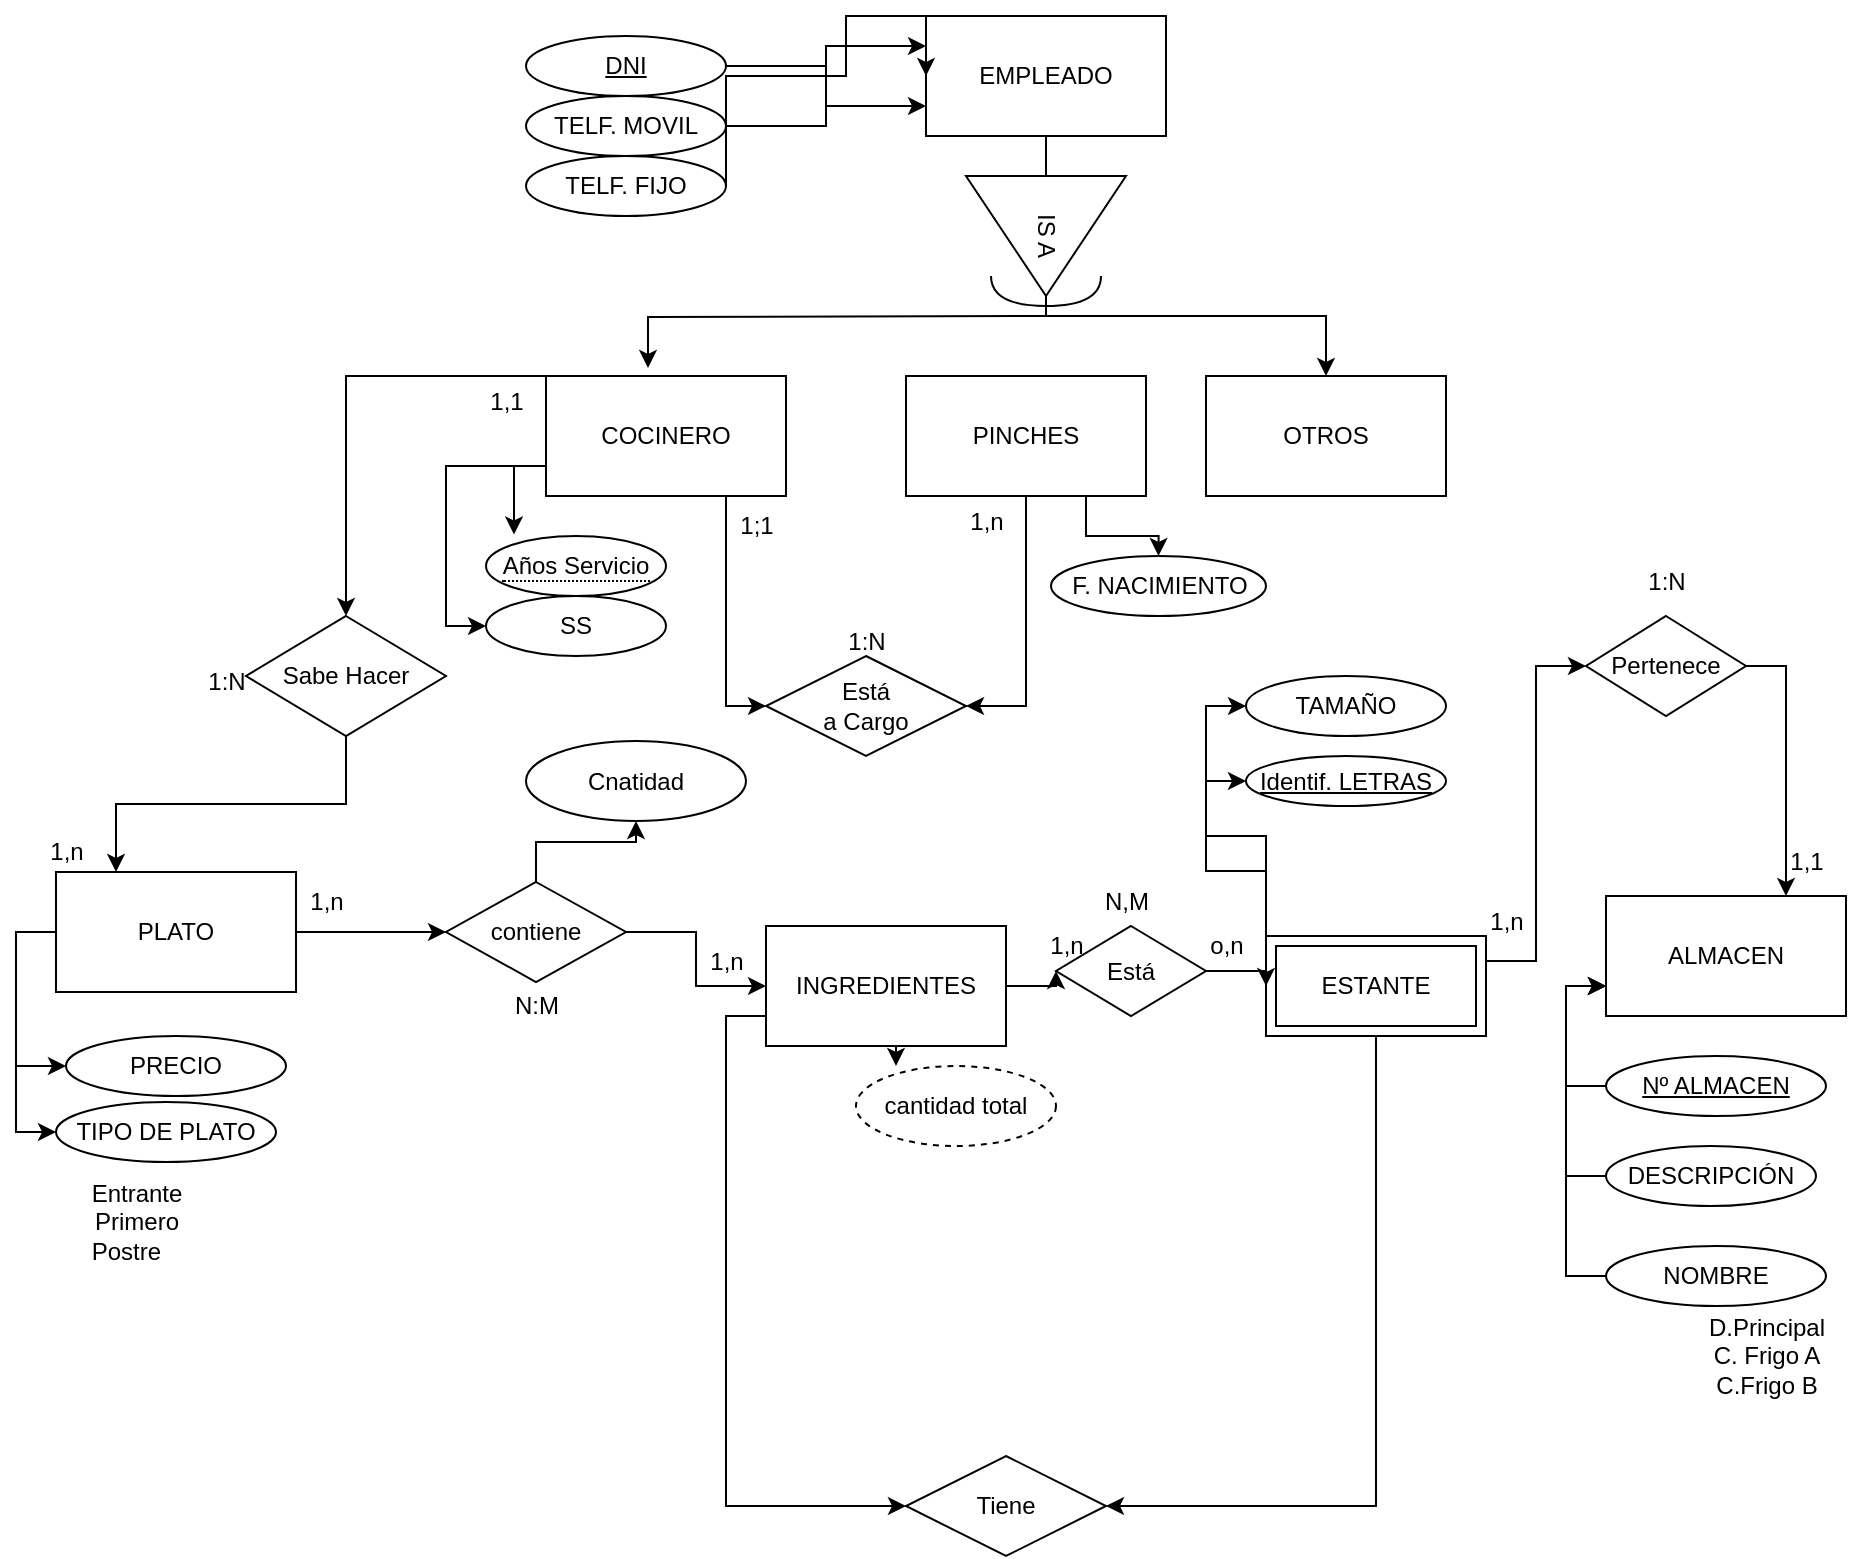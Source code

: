 <mxfile version="22.0.2" type="device">
  <diagram name="Página-1" id="QleZe3Fw3kXWE3mYf2bR">
    <mxGraphModel dx="1539" dy="1996" grid="1" gridSize="10" guides="1" tooltips="1" connect="1" arrows="1" fold="1" page="1" pageScale="1" pageWidth="827" pageHeight="1169" math="0" shadow="0">
      <root>
        <mxCell id="0" />
        <mxCell id="1" parent="0" />
        <mxCell id="swzMXFkPZU0f3SMOaOO9-18" style="edgeStyle=orthogonalEdgeStyle;rounded=0;orthogonalLoop=1;jettySize=auto;html=1;exitX=0.5;exitY=1;exitDx=0;exitDy=0;entryX=0.5;entryY=0;entryDx=0;entryDy=0;" parent="1" source="swzMXFkPZU0f3SMOaOO9-19" target="swzMXFkPZU0f3SMOaOO9-17" edge="1">
          <mxGeometry relative="1" as="geometry">
            <Array as="points">
              <mxPoint x="400" y="120" />
              <mxPoint x="540" y="120" />
            </Array>
          </mxGeometry>
        </mxCell>
        <mxCell id="swzMXFkPZU0f3SMOaOO9-1" value="EMPLEADO" style="rounded=0;whiteSpace=wrap;html=1;" parent="1" vertex="1">
          <mxGeometry x="340" y="-30" width="120" height="60" as="geometry" />
        </mxCell>
        <mxCell id="swzMXFkPZU0f3SMOaOO9-8" style="edgeStyle=orthogonalEdgeStyle;rounded=0;orthogonalLoop=1;jettySize=auto;html=1;exitX=1;exitY=0.5;exitDx=0;exitDy=0;entryX=0;entryY=0.5;entryDx=0;entryDy=0;" parent="1" source="swzMXFkPZU0f3SMOaOO9-2" target="swzMXFkPZU0f3SMOaOO9-1" edge="1">
          <mxGeometry relative="1" as="geometry">
            <Array as="points">
              <mxPoint x="240" />
              <mxPoint x="300" />
              <mxPoint x="300" y="-30" />
            </Array>
          </mxGeometry>
        </mxCell>
        <mxCell id="swzMXFkPZU0f3SMOaOO9-2" value="TELF. FIJO" style="ellipse;whiteSpace=wrap;html=1;" parent="1" vertex="1">
          <mxGeometry x="140" y="40" width="100" height="30" as="geometry" />
        </mxCell>
        <mxCell id="swzMXFkPZU0f3SMOaOO9-37" style="edgeStyle=orthogonalEdgeStyle;rounded=0;orthogonalLoop=1;jettySize=auto;html=1;exitX=1;exitY=0.5;exitDx=0;exitDy=0;entryX=0;entryY=0.25;entryDx=0;entryDy=0;" parent="1" source="swzMXFkPZU0f3SMOaOO9-3" target="swzMXFkPZU0f3SMOaOO9-1" edge="1">
          <mxGeometry relative="1" as="geometry" />
        </mxCell>
        <mxCell id="swzMXFkPZU0f3SMOaOO9-3" value="TELF. MOVIL" style="ellipse;whiteSpace=wrap;html=1;" parent="1" vertex="1">
          <mxGeometry x="140" y="10" width="100" height="30" as="geometry" />
        </mxCell>
        <mxCell id="swzMXFkPZU0f3SMOaOO9-85" style="edgeStyle=orthogonalEdgeStyle;rounded=0;orthogonalLoop=1;jettySize=auto;html=1;exitX=1;exitY=0.5;exitDx=0;exitDy=0;entryX=0;entryY=0.75;entryDx=0;entryDy=0;" parent="1" source="swzMXFkPZU0f3SMOaOO9-4" target="swzMXFkPZU0f3SMOaOO9-1" edge="1">
          <mxGeometry relative="1" as="geometry" />
        </mxCell>
        <mxCell id="swzMXFkPZU0f3SMOaOO9-4" value="&lt;u&gt;DNI&lt;/u&gt;" style="ellipse;whiteSpace=wrap;html=1;" parent="1" vertex="1">
          <mxGeometry x="140" y="-20" width="100" height="30" as="geometry" />
        </mxCell>
        <mxCell id="swzMXFkPZU0f3SMOaOO9-89" style="edgeStyle=orthogonalEdgeStyle;rounded=0;orthogonalLoop=1;jettySize=auto;html=1;exitX=0.75;exitY=1;exitDx=0;exitDy=0;entryX=0;entryY=0.5;entryDx=0;entryDy=0;" parent="1" source="swzMXFkPZU0f3SMOaOO9-5" target="swzMXFkPZU0f3SMOaOO9-64" edge="1">
          <mxGeometry relative="1" as="geometry" />
        </mxCell>
        <mxCell id="swzMXFkPZU0f3SMOaOO9-90" style="edgeStyle=orthogonalEdgeStyle;rounded=0;orthogonalLoop=1;jettySize=auto;html=1;exitX=0;exitY=0.75;exitDx=0;exitDy=0;entryX=0;entryY=0.5;entryDx=0;entryDy=0;" parent="1" source="swzMXFkPZU0f3SMOaOO9-5" target="swzMXFkPZU0f3SMOaOO9-86" edge="1">
          <mxGeometry relative="1" as="geometry" />
        </mxCell>
        <mxCell id="swzMXFkPZU0f3SMOaOO9-5" value="COCINERO" style="rounded=0;whiteSpace=wrap;html=1;" parent="1" vertex="1">
          <mxGeometry x="150" y="150" width="120" height="60" as="geometry" />
        </mxCell>
        <mxCell id="swzMXFkPZU0f3SMOaOO9-62" style="edgeStyle=orthogonalEdgeStyle;rounded=0;orthogonalLoop=1;jettySize=auto;html=1;exitX=0.75;exitY=1;exitDx=0;exitDy=0;entryX=0.5;entryY=0;entryDx=0;entryDy=0;" parent="1" source="swzMXFkPZU0f3SMOaOO9-11" target="swzMXFkPZU0f3SMOaOO9-12" edge="1">
          <mxGeometry relative="1" as="geometry" />
        </mxCell>
        <mxCell id="swzMXFkPZU0f3SMOaOO9-67" style="edgeStyle=orthogonalEdgeStyle;rounded=0;orthogonalLoop=1;jettySize=auto;html=1;exitX=0.5;exitY=1;exitDx=0;exitDy=0;entryX=1;entryY=0.5;entryDx=0;entryDy=0;" parent="1" source="swzMXFkPZU0f3SMOaOO9-11" target="swzMXFkPZU0f3SMOaOO9-64" edge="1">
          <mxGeometry relative="1" as="geometry" />
        </mxCell>
        <mxCell id="swzMXFkPZU0f3SMOaOO9-11" value="PINCHES" style="rounded=0;whiteSpace=wrap;html=1;" parent="1" vertex="1">
          <mxGeometry x="330" y="150" width="120" height="60" as="geometry" />
        </mxCell>
        <mxCell id="swzMXFkPZU0f3SMOaOO9-12" value="F. NACIMIENTO" style="ellipse;whiteSpace=wrap;html=1;" parent="1" vertex="1">
          <mxGeometry x="402.5" y="240" width="107.5" height="30" as="geometry" />
        </mxCell>
        <mxCell id="swzMXFkPZU0f3SMOaOO9-13" style="edgeStyle=orthogonalEdgeStyle;rounded=0;orthogonalLoop=1;jettySize=auto;html=1;exitX=0;exitY=0.75;exitDx=0;exitDy=0;entryX=0.44;entryY=-0.025;entryDx=0;entryDy=0;entryPerimeter=0;" parent="1" source="swzMXFkPZU0f3SMOaOO9-5" edge="1">
          <mxGeometry relative="1" as="geometry">
            <mxPoint x="134" y="229.25" as="targetPoint" />
          </mxGeometry>
        </mxCell>
        <mxCell id="swzMXFkPZU0f3SMOaOO9-15" style="edgeStyle=orthogonalEdgeStyle;rounded=0;orthogonalLoop=1;jettySize=auto;html=1;entryX=0.425;entryY=-0.067;entryDx=0;entryDy=0;entryPerimeter=0;" parent="1" target="swzMXFkPZU0f3SMOaOO9-5" edge="1">
          <mxGeometry relative="1" as="geometry">
            <mxPoint x="400" y="120" as="sourcePoint" />
          </mxGeometry>
        </mxCell>
        <mxCell id="swzMXFkPZU0f3SMOaOO9-17" value="OTROS" style="rounded=0;whiteSpace=wrap;html=1;" parent="1" vertex="1">
          <mxGeometry x="480" y="150" width="120" height="60" as="geometry" />
        </mxCell>
        <mxCell id="swzMXFkPZU0f3SMOaOO9-29" style="edgeStyle=orthogonalEdgeStyle;rounded=0;orthogonalLoop=1;jettySize=auto;html=1;exitX=0;exitY=0.5;exitDx=0;exitDy=0;entryX=0;entryY=0.5;entryDx=0;entryDy=0;" parent="1" source="swzMXFkPZU0f3SMOaOO9-21" target="swzMXFkPZU0f3SMOaOO9-24" edge="1">
          <mxGeometry relative="1" as="geometry" />
        </mxCell>
        <mxCell id="swzMXFkPZU0f3SMOaOO9-30" style="edgeStyle=orthogonalEdgeStyle;rounded=0;orthogonalLoop=1;jettySize=auto;html=1;exitX=0;exitY=0.5;exitDx=0;exitDy=0;entryX=0;entryY=0.5;entryDx=0;entryDy=0;" parent="1" source="swzMXFkPZU0f3SMOaOO9-21" target="swzMXFkPZU0f3SMOaOO9-22" edge="1">
          <mxGeometry relative="1" as="geometry" />
        </mxCell>
        <mxCell id="swzMXFkPZU0f3SMOaOO9-45" style="edgeStyle=orthogonalEdgeStyle;rounded=0;orthogonalLoop=1;jettySize=auto;html=1;exitX=1;exitY=0.5;exitDx=0;exitDy=0;entryX=0;entryY=0.5;entryDx=0;entryDy=0;" parent="1" source="swzMXFkPZU0f3SMOaOO9-92" target="swzMXFkPZU0f3SMOaOO9-43" edge="1">
          <mxGeometry relative="1" as="geometry" />
        </mxCell>
        <mxCell id="swzMXFkPZU0f3SMOaOO9-21" value="PLATO" style="rounded=0;whiteSpace=wrap;html=1;" parent="1" vertex="1">
          <mxGeometry x="-95" y="398" width="120" height="60" as="geometry" />
        </mxCell>
        <mxCell id="swzMXFkPZU0f3SMOaOO9-22" value="TIPO DE PLATO" style="ellipse;whiteSpace=wrap;html=1;" parent="1" vertex="1">
          <mxGeometry x="-95" y="513" width="110" height="30" as="geometry" />
        </mxCell>
        <mxCell id="swzMXFkPZU0f3SMOaOO9-24" value="PRECIO" style="ellipse;whiteSpace=wrap;html=1;" parent="1" vertex="1">
          <mxGeometry x="-90" y="480" width="110" height="30" as="geometry" />
        </mxCell>
        <mxCell id="swzMXFkPZU0f3SMOaOO9-31" style="edgeStyle=orthogonalEdgeStyle;rounded=0;orthogonalLoop=1;jettySize=auto;html=1;exitX=0.25;exitY=1;exitDx=0;exitDy=0;" parent="1" source="swzMXFkPZU0f3SMOaOO9-43" edge="1">
          <mxGeometry relative="1" as="geometry">
            <mxPoint x="267.5" y="440" as="sourcePoint" />
            <mxPoint x="325" y="495" as="targetPoint" />
          </mxGeometry>
        </mxCell>
        <mxCell id="swzMXFkPZU0f3SMOaOO9-69" style="edgeStyle=orthogonalEdgeStyle;rounded=0;orthogonalLoop=1;jettySize=auto;html=1;exitX=0;exitY=0;exitDx=0;exitDy=0;entryX=0;entryY=0.5;entryDx=0;entryDy=0;" parent="1" source="swzMXFkPZU0f3SMOaOO9-33" target="swzMXFkPZU0f3SMOaOO9-49" edge="1">
          <mxGeometry relative="1" as="geometry" />
        </mxCell>
        <mxCell id="swzMXFkPZU0f3SMOaOO9-70" style="edgeStyle=orthogonalEdgeStyle;rounded=0;orthogonalLoop=1;jettySize=auto;html=1;exitX=0;exitY=0;exitDx=0;exitDy=0;entryX=0;entryY=0.5;entryDx=0;entryDy=0;" parent="1" source="swzMXFkPZU0f3SMOaOO9-33" target="swzMXFkPZU0f3SMOaOO9-50" edge="1">
          <mxGeometry relative="1" as="geometry" />
        </mxCell>
        <mxCell id="swzMXFkPZU0f3SMOaOO9-75" style="edgeStyle=orthogonalEdgeStyle;rounded=0;orthogonalLoop=1;jettySize=auto;html=1;exitX=0.5;exitY=1;exitDx=0;exitDy=0;entryX=1;entryY=0.5;entryDx=0;entryDy=0;" parent="1" source="swzMXFkPZU0f3SMOaOO9-33" target="swzMXFkPZU0f3SMOaOO9-73" edge="1">
          <mxGeometry relative="1" as="geometry" />
        </mxCell>
        <mxCell id="swzMXFkPZU0f3SMOaOO9-101" style="edgeStyle=orthogonalEdgeStyle;rounded=0;orthogonalLoop=1;jettySize=auto;html=1;exitX=1;exitY=0.25;exitDx=0;exitDy=0;entryX=0;entryY=0.5;entryDx=0;entryDy=0;" parent="1" source="swzMXFkPZU0f3SMOaOO9-33" target="swzMXFkPZU0f3SMOaOO9-99" edge="1">
          <mxGeometry relative="1" as="geometry" />
        </mxCell>
        <mxCell id="swzMXFkPZU0f3SMOaOO9-33" value="ESTANTE" style="shape=ext;margin=3;double=1;whiteSpace=wrap;html=1;align=center;" parent="1" vertex="1">
          <mxGeometry x="510" y="430" width="110" height="50" as="geometry" />
        </mxCell>
        <mxCell id="swzMXFkPZU0f3SMOaOO9-82" style="edgeStyle=orthogonalEdgeStyle;rounded=0;orthogonalLoop=1;jettySize=auto;html=1;exitX=0;exitY=0.5;exitDx=0;exitDy=0;entryX=0;entryY=0.75;entryDx=0;entryDy=0;" parent="1" source="swzMXFkPZU0f3SMOaOO9-36" target="swzMXFkPZU0f3SMOaOO9-44" edge="1">
          <mxGeometry relative="1" as="geometry" />
        </mxCell>
        <mxCell id="swzMXFkPZU0f3SMOaOO9-36" value="&lt;u&gt;Nº ALMACEN&lt;/u&gt;" style="ellipse;whiteSpace=wrap;html=1;" parent="1" vertex="1">
          <mxGeometry x="680" y="490" width="110" height="30" as="geometry" />
        </mxCell>
        <mxCell id="swzMXFkPZU0f3SMOaOO9-81" style="edgeStyle=orthogonalEdgeStyle;rounded=0;orthogonalLoop=1;jettySize=auto;html=1;exitX=0;exitY=0.5;exitDx=0;exitDy=0;entryX=0;entryY=0.75;entryDx=0;entryDy=0;" parent="1" source="swzMXFkPZU0f3SMOaOO9-41" target="swzMXFkPZU0f3SMOaOO9-44" edge="1">
          <mxGeometry relative="1" as="geometry" />
        </mxCell>
        <mxCell id="swzMXFkPZU0f3SMOaOO9-41" value="NOMBRE" style="ellipse;whiteSpace=wrap;html=1;" parent="1" vertex="1">
          <mxGeometry x="680" y="585" width="110" height="30" as="geometry" />
        </mxCell>
        <mxCell id="swzMXFkPZU0f3SMOaOO9-80" style="edgeStyle=orthogonalEdgeStyle;rounded=0;orthogonalLoop=1;jettySize=auto;html=1;exitX=0;exitY=0.5;exitDx=0;exitDy=0;entryX=0;entryY=0.75;entryDx=0;entryDy=0;" parent="1" source="swzMXFkPZU0f3SMOaOO9-42" target="swzMXFkPZU0f3SMOaOO9-44" edge="1">
          <mxGeometry relative="1" as="geometry" />
        </mxCell>
        <mxCell id="swzMXFkPZU0f3SMOaOO9-42" value="DESCRIPCIÓN" style="ellipse;whiteSpace=wrap;html=1;" parent="1" vertex="1">
          <mxGeometry x="680" y="535" width="105" height="30" as="geometry" />
        </mxCell>
        <mxCell id="swzMXFkPZU0f3SMOaOO9-76" style="edgeStyle=orthogonalEdgeStyle;rounded=0;orthogonalLoop=1;jettySize=auto;html=1;exitX=0;exitY=0.75;exitDx=0;exitDy=0;entryX=0;entryY=0.5;entryDx=0;entryDy=0;" parent="1" source="swzMXFkPZU0f3SMOaOO9-43" target="swzMXFkPZU0f3SMOaOO9-73" edge="1">
          <mxGeometry relative="1" as="geometry" />
        </mxCell>
        <mxCell id="swzMXFkPZU0f3SMOaOO9-44" value="ALMACEN" style="rounded=0;whiteSpace=wrap;html=1;" parent="1" vertex="1">
          <mxGeometry x="680" y="410" width="120" height="60" as="geometry" />
        </mxCell>
        <mxCell id="swzMXFkPZU0f3SMOaOO9-48" value="D.Principal&lt;br&gt;C. Frigo A&lt;br&gt;C.Frigo B" style="text;html=1;align=center;verticalAlign=middle;resizable=0;points=[];autosize=1;strokeColor=none;fillColor=none;" parent="1" vertex="1">
          <mxGeometry x="720" y="610" width="80" height="60" as="geometry" />
        </mxCell>
        <mxCell id="swzMXFkPZU0f3SMOaOO9-49" value="TAMAÑO" style="ellipse;whiteSpace=wrap;html=1;" parent="1" vertex="1">
          <mxGeometry x="500" y="300" width="100" height="30" as="geometry" />
        </mxCell>
        <mxCell id="swzMXFkPZU0f3SMOaOO9-50" value="&lt;u&gt;Identif. LETRAS&lt;/u&gt;" style="ellipse;whiteSpace=wrap;html=1;" parent="1" vertex="1">
          <mxGeometry x="500" y="340" width="100" height="25" as="geometry" />
        </mxCell>
        <mxCell id="swzMXFkPZU0f3SMOaOO9-59" value="" style="edgeStyle=orthogonalEdgeStyle;rounded=0;orthogonalLoop=1;jettySize=auto;html=1;exitX=0;exitY=0;exitDx=0;exitDy=0;entryX=0.5;entryY=0;entryDx=0;entryDy=0;" parent="1" source="swzMXFkPZU0f3SMOaOO9-5" target="swzMXFkPZU0f3SMOaOO9-58" edge="1">
          <mxGeometry relative="1" as="geometry">
            <mxPoint x="150" y="150" as="sourcePoint" />
            <mxPoint x="70" y="380" as="targetPoint" />
            <Array as="points">
              <mxPoint x="50" y="150" />
            </Array>
          </mxGeometry>
        </mxCell>
        <mxCell id="swzMXFkPZU0f3SMOaOO9-61" style="edgeStyle=orthogonalEdgeStyle;rounded=0;orthogonalLoop=1;jettySize=auto;html=1;exitX=0.5;exitY=1;exitDx=0;exitDy=0;entryX=0.25;entryY=0;entryDx=0;entryDy=0;" parent="1" source="swzMXFkPZU0f3SMOaOO9-58" target="swzMXFkPZU0f3SMOaOO9-21" edge="1">
          <mxGeometry relative="1" as="geometry" />
        </mxCell>
        <mxCell id="swzMXFkPZU0f3SMOaOO9-58" value="Sabe Hacer" style="rhombus;whiteSpace=wrap;html=1;" parent="1" vertex="1">
          <mxGeometry y="270" width="100" height="60" as="geometry" />
        </mxCell>
        <mxCell id="swzMXFkPZU0f3SMOaOO9-64" value="Está&lt;br&gt;a Cargo" style="rhombus;whiteSpace=wrap;html=1;" parent="1" vertex="1">
          <mxGeometry x="260" y="290" width="100" height="50" as="geometry" />
        </mxCell>
        <mxCell id="swzMXFkPZU0f3SMOaOO9-73" value="Tiene" style="rhombus;whiteSpace=wrap;html=1;" parent="1" vertex="1">
          <mxGeometry x="330" y="690" width="100" height="50" as="geometry" />
        </mxCell>
        <mxCell id="swzMXFkPZU0f3SMOaOO9-79" style="edgeStyle=orthogonalEdgeStyle;rounded=0;orthogonalLoop=1;jettySize=auto;html=1;exitX=0.5;exitY=1;exitDx=0;exitDy=0;" parent="1" source="swzMXFkPZU0f3SMOaOO9-36" target="swzMXFkPZU0f3SMOaOO9-36" edge="1">
          <mxGeometry relative="1" as="geometry" />
        </mxCell>
        <mxCell id="swzMXFkPZU0f3SMOaOO9-84" value="" style="edgeStyle=orthogonalEdgeStyle;rounded=0;orthogonalLoop=1;jettySize=auto;html=1;exitX=0.5;exitY=1;exitDx=0;exitDy=0;entryX=0.5;entryY=0;entryDx=0;entryDy=0;" parent="1" source="swzMXFkPZU0f3SMOaOO9-1" target="swzMXFkPZU0f3SMOaOO9-19" edge="1">
          <mxGeometry relative="1" as="geometry">
            <mxPoint x="400" as="sourcePoint" />
            <mxPoint x="540" y="150" as="targetPoint" />
            <Array as="points" />
          </mxGeometry>
        </mxCell>
        <mxCell id="swzMXFkPZU0f3SMOaOO9-19" value="IS A" style="triangle;whiteSpace=wrap;html=1;rotation=90;" parent="1" vertex="1">
          <mxGeometry x="370" y="40" width="60" height="80" as="geometry" />
        </mxCell>
        <mxCell id="swzMXFkPZU0f3SMOaOO9-86" value="SS" style="ellipse;whiteSpace=wrap;html=1;" parent="1" vertex="1">
          <mxGeometry x="120" y="260" width="90" height="30" as="geometry" />
        </mxCell>
        <mxCell id="swzMXFkPZU0f3SMOaOO9-87" value="&lt;span style=&quot;border-bottom: 1px dotted&quot;&gt;Años Servicio&lt;/span&gt;" style="ellipse;whiteSpace=wrap;html=1;align=center;" parent="1" vertex="1">
          <mxGeometry x="120" y="230" width="90" height="30" as="geometry" />
        </mxCell>
        <mxCell id="swzMXFkPZU0f3SMOaOO9-91" value="Entrante&lt;br&gt;Primero&lt;br&gt;&lt;div style=&quot;text-align: left;&quot;&gt;&lt;span style=&quot;background-color: initial;&quot;&gt;Postre&lt;/span&gt;&lt;/div&gt;" style="text;html=1;align=center;verticalAlign=middle;resizable=0;points=[];autosize=1;strokeColor=none;fillColor=none;" parent="1" vertex="1">
          <mxGeometry x="-90" y="543" width="70" height="60" as="geometry" />
        </mxCell>
        <mxCell id="swzMXFkPZU0f3SMOaOO9-94" style="edgeStyle=orthogonalEdgeStyle;rounded=0;orthogonalLoop=1;jettySize=auto;html=1;exitX=0.5;exitY=0;exitDx=0;exitDy=0;entryX=0.5;entryY=1;entryDx=0;entryDy=0;" parent="1" source="swzMXFkPZU0f3SMOaOO9-92" target="swzMXFkPZU0f3SMOaOO9-93" edge="1">
          <mxGeometry relative="1" as="geometry" />
        </mxCell>
        <mxCell id="swzMXFkPZU0f3SMOaOO9-93" value="Cnatidad" style="ellipse;whiteSpace=wrap;html=1;" parent="1" vertex="1">
          <mxGeometry x="140" y="332.5" width="110" height="40" as="geometry" />
        </mxCell>
        <mxCell id="swzMXFkPZU0f3SMOaOO9-96" value="" style="edgeStyle=orthogonalEdgeStyle;rounded=0;orthogonalLoop=1;jettySize=auto;html=1;exitX=1;exitY=0.5;exitDx=0;exitDy=0;entryX=0;entryY=0.5;entryDx=0;entryDy=0;" parent="1" source="swzMXFkPZU0f3SMOaOO9-43" target="swzMXFkPZU0f3SMOaOO9-95" edge="1">
          <mxGeometry relative="1" as="geometry">
            <mxPoint x="370" y="415" as="sourcePoint" />
            <mxPoint x="520" y="415" as="targetPoint" />
          </mxGeometry>
        </mxCell>
        <mxCell id="swzMXFkPZU0f3SMOaOO9-105" style="edgeStyle=orthogonalEdgeStyle;rounded=0;orthogonalLoop=1;jettySize=auto;html=1;exitX=1;exitY=0.5;exitDx=0;exitDy=0;entryX=0;entryY=0.5;entryDx=0;entryDy=0;" parent="1" source="swzMXFkPZU0f3SMOaOO9-95" target="swzMXFkPZU0f3SMOaOO9-33" edge="1">
          <mxGeometry relative="1" as="geometry" />
        </mxCell>
        <mxCell id="swzMXFkPZU0f3SMOaOO9-95" value="Está" style="rhombus;whiteSpace=wrap;html=1;" parent="1" vertex="1">
          <mxGeometry x="405" y="425" width="75" height="45" as="geometry" />
        </mxCell>
        <mxCell id="swzMXFkPZU0f3SMOaOO9-102" style="edgeStyle=orthogonalEdgeStyle;rounded=0;orthogonalLoop=1;jettySize=auto;html=1;exitX=1;exitY=0.5;exitDx=0;exitDy=0;entryX=0.75;entryY=0;entryDx=0;entryDy=0;" parent="1" source="swzMXFkPZU0f3SMOaOO9-99" target="swzMXFkPZU0f3SMOaOO9-44" edge="1">
          <mxGeometry relative="1" as="geometry" />
        </mxCell>
        <mxCell id="swzMXFkPZU0f3SMOaOO9-99" value="Pertenece" style="rhombus;whiteSpace=wrap;html=1;" parent="1" vertex="1">
          <mxGeometry x="670" y="270" width="80" height="50" as="geometry" />
        </mxCell>
        <mxCell id="swzMXFkPZU0f3SMOaOO9-43" value="INGREDIENTES" style="rounded=0;whiteSpace=wrap;html=1;" parent="1" vertex="1">
          <mxGeometry x="260" y="425" width="120" height="60" as="geometry" />
        </mxCell>
        <mxCell id="swzMXFkPZU0f3SMOaOO9-106" value="cantidad total" style="ellipse;whiteSpace=wrap;html=1;align=center;dashed=1;" parent="1" vertex="1">
          <mxGeometry x="305" y="495" width="100" height="40" as="geometry" />
        </mxCell>
        <mxCell id="swzMXFkPZU0f3SMOaOO9-108" value="1:N&lt;br&gt;" style="text;html=1;align=center;verticalAlign=middle;resizable=0;points=[];autosize=1;strokeColor=none;fillColor=none;" parent="1" vertex="1">
          <mxGeometry x="-30" y="288" width="40" height="30" as="geometry" />
        </mxCell>
        <mxCell id="swzMXFkPZU0f3SMOaOO9-109" value="1,n" style="text;html=1;align=center;verticalAlign=middle;resizable=0;points=[];autosize=1;strokeColor=none;fillColor=none;" parent="1" vertex="1">
          <mxGeometry x="-110" y="372.5" width="40" height="30" as="geometry" />
        </mxCell>
        <mxCell id="swzMXFkPZU0f3SMOaOO9-110" value="N:M" style="text;html=1;align=center;verticalAlign=middle;resizable=0;points=[];autosize=1;strokeColor=none;fillColor=none;" parent="1" vertex="1">
          <mxGeometry x="120" y="450" width="50" height="30" as="geometry" />
        </mxCell>
        <mxCell id="swzMXFkPZU0f3SMOaOO9-111" value="1:N" style="text;html=1;align=center;verticalAlign=middle;resizable=0;points=[];autosize=1;strokeColor=none;fillColor=none;" parent="1" vertex="1">
          <mxGeometry x="290" y="268" width="40" height="30" as="geometry" />
        </mxCell>
        <mxCell id="swzMXFkPZU0f3SMOaOO9-112" value="1,n" style="text;html=1;align=center;verticalAlign=middle;resizable=0;points=[];autosize=1;strokeColor=none;fillColor=none;" parent="1" vertex="1">
          <mxGeometry x="350" y="208" width="40" height="30" as="geometry" />
        </mxCell>
        <mxCell id="swzMXFkPZU0f3SMOaOO9-113" value="1;1" style="text;html=1;align=center;verticalAlign=middle;resizable=0;points=[];autosize=1;strokeColor=none;fillColor=none;" parent="1" vertex="1">
          <mxGeometry x="235" y="210" width="40" height="30" as="geometry" />
        </mxCell>
        <mxCell id="swzMXFkPZU0f3SMOaOO9-114" value="1,1" style="text;html=1;align=center;verticalAlign=middle;resizable=0;points=[];autosize=1;strokeColor=none;fillColor=none;" parent="1" vertex="1">
          <mxGeometry x="110" y="148" width="40" height="30" as="geometry" />
        </mxCell>
        <mxCell id="swzMXFkPZU0f3SMOaOO9-115" value="1,n" style="text;html=1;align=center;verticalAlign=middle;resizable=0;points=[];autosize=1;strokeColor=none;fillColor=none;" parent="1" vertex="1">
          <mxGeometry x="390" y="420" width="40" height="30" as="geometry" />
        </mxCell>
        <mxCell id="swzMXFkPZU0f3SMOaOO9-116" value="1,n" style="text;html=1;align=center;verticalAlign=middle;resizable=0;points=[];autosize=1;strokeColor=none;fillColor=none;" parent="1" vertex="1">
          <mxGeometry x="220" y="428" width="40" height="30" as="geometry" />
        </mxCell>
        <mxCell id="swzMXFkPZU0f3SMOaOO9-117" value="N,M" style="text;html=1;align=center;verticalAlign=middle;resizable=0;points=[];autosize=1;strokeColor=none;fillColor=none;" parent="1" vertex="1">
          <mxGeometry x="415" y="398" width="50" height="30" as="geometry" />
        </mxCell>
        <mxCell id="swzMXFkPZU0f3SMOaOO9-118" value="o,n" style="text;html=1;align=center;verticalAlign=middle;resizable=0;points=[];autosize=1;strokeColor=none;fillColor=none;" parent="1" vertex="1">
          <mxGeometry x="470" y="420" width="40" height="30" as="geometry" />
        </mxCell>
        <mxCell id="swzMXFkPZU0f3SMOaOO9-120" value="" style="edgeStyle=orthogonalEdgeStyle;rounded=0;orthogonalLoop=1;jettySize=auto;html=1;exitX=1;exitY=0.5;exitDx=0;exitDy=0;entryX=0;entryY=0.5;entryDx=0;entryDy=0;" parent="1" source="swzMXFkPZU0f3SMOaOO9-21" target="swzMXFkPZU0f3SMOaOO9-92" edge="1">
          <mxGeometry relative="1" as="geometry">
            <mxPoint x="25" y="428" as="sourcePoint" />
            <mxPoint x="275" y="455" as="targetPoint" />
          </mxGeometry>
        </mxCell>
        <mxCell id="swzMXFkPZU0f3SMOaOO9-92" value="contiene" style="rhombus;whiteSpace=wrap;html=1;" parent="1" vertex="1">
          <mxGeometry x="100" y="403" width="90" height="50" as="geometry" />
        </mxCell>
        <mxCell id="swzMXFkPZU0f3SMOaOO9-123" value="1:N" style="text;html=1;align=center;verticalAlign=middle;resizable=0;points=[];autosize=1;strokeColor=none;fillColor=none;" parent="1" vertex="1">
          <mxGeometry x="690" y="238" width="40" height="30" as="geometry" />
        </mxCell>
        <mxCell id="swzMXFkPZU0f3SMOaOO9-124" value="1,n" style="text;html=1;align=center;verticalAlign=middle;resizable=0;points=[];autosize=1;strokeColor=none;fillColor=none;" parent="1" vertex="1">
          <mxGeometry x="610" y="408" width="40" height="30" as="geometry" />
        </mxCell>
        <mxCell id="swzMXFkPZU0f3SMOaOO9-125" value="1,1" style="text;html=1;align=center;verticalAlign=middle;resizable=0;points=[];autosize=1;strokeColor=none;fillColor=none;" parent="1" vertex="1">
          <mxGeometry x="760" y="378" width="40" height="30" as="geometry" />
        </mxCell>
        <mxCell id="swzMXFkPZU0f3SMOaOO9-126" value="1,n" style="text;html=1;align=center;verticalAlign=middle;resizable=0;points=[];autosize=1;strokeColor=none;fillColor=none;" parent="1" vertex="1">
          <mxGeometry x="20" y="398" width="40" height="30" as="geometry" />
        </mxCell>
        <mxCell id="n6WAUjJPKh_chfoIL3Hf-1" value="" style="shape=requiredInterface;html=1;verticalLabelPosition=bottom;sketch=0;direction=south;" vertex="1" parent="1">
          <mxGeometry x="372.5" y="100" width="55" height="15" as="geometry" />
        </mxCell>
      </root>
    </mxGraphModel>
  </diagram>
</mxfile>
